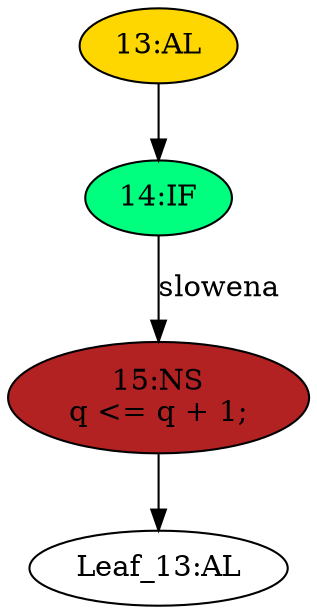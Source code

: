strict digraph "" {
	node [label="\N"];
	"13:AL"	[ast="<pyverilog.vparser.ast.Always object at 0x7fb831660810>",
		clk_sens=True,
		fillcolor=gold,
		label="13:AL",
		sens="['clk']",
		statements="[]",
		style=filled,
		typ=Always,
		use_var="['q', 'slowena']"];
	"14:IF"	[ast="<pyverilog.vparser.ast.IfStatement object at 0x7fb831660910>",
		fillcolor=springgreen,
		label="14:IF",
		statements="[]",
		style=filled,
		typ=IfStatement];
	"13:AL" -> "14:IF"	[cond="[]",
		lineno=None];
	"Leaf_13:AL"	[def_var="['q']",
		label="Leaf_13:AL"];
	"15:NS"	[ast="<pyverilog.vparser.ast.NonblockingSubstitution object at 0x7fb831660510>",
		fillcolor=firebrick,
		label="15:NS
q <= q + 1;",
		statements="[<pyverilog.vparser.ast.NonblockingSubstitution object at 0x7fb831660510>]",
		style=filled,
		typ=NonblockingSubstitution];
	"15:NS" -> "Leaf_13:AL"	[cond="[]",
		lineno=None];
	"14:IF" -> "15:NS"	[cond="['slowena']",
		label=slowena,
		lineno=14];
}

